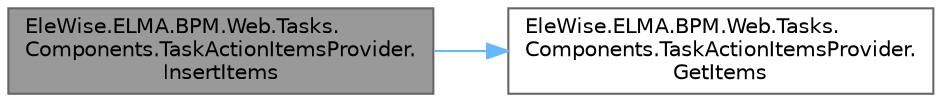 digraph "EleWise.ELMA.BPM.Web.Tasks.Components.TaskActionItemsProvider.InsertItems"
{
 // LATEX_PDF_SIZE
  bgcolor="transparent";
  edge [fontname=Helvetica,fontsize=10,labelfontname=Helvetica,labelfontsize=10];
  node [fontname=Helvetica,fontsize=10,shape=box,height=0.2,width=0.4];
  rankdir="LR";
  Node1 [id="Node000001",label="EleWise.ELMA.BPM.Web.Tasks.\lComponents.TaskActionItemsProvider.\lInsertItems",height=0.2,width=0.4,color="gray40", fillcolor="grey60", style="filled", fontcolor="black",tooltip="Обработать корневой активный элемент"];
  Node1 -> Node2 [id="edge1_Node000001_Node000002",color="steelblue1",style="solid",tooltip=" "];
  Node2 [id="Node000002",label="EleWise.ELMA.BPM.Web.Tasks.\lComponents.TaskActionItemsProvider.\lGetItems",height=0.2,width=0.4,color="grey40", fillcolor="white", style="filled",URL="$class_ele_wise_1_1_e_l_m_a_1_1_b_p_m_1_1_web_1_1_tasks_1_1_components_1_1_task_action_items_provider.html#a6e9947cc9b8b64403a5f925e3fef71ec",tooltip="Получить список активных элементов для анализа в других точках"];
}
